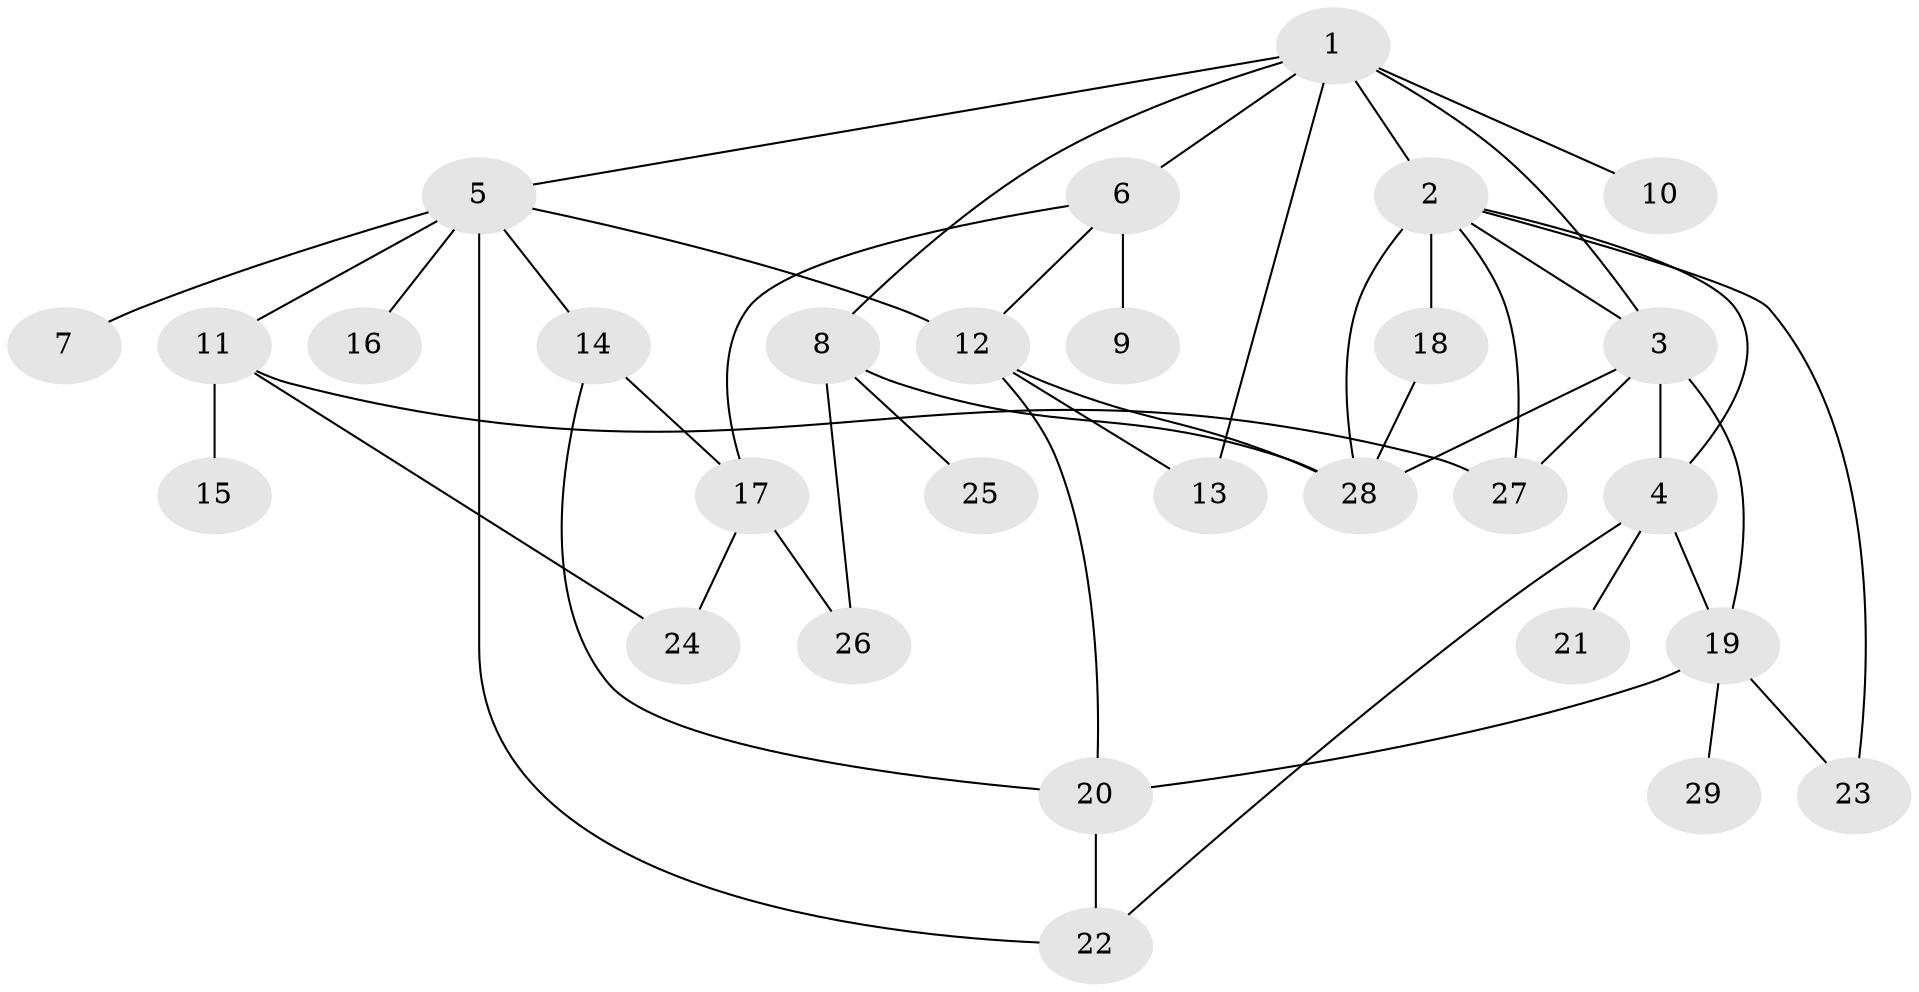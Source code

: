 // original degree distribution, {8: 0.017241379310344827, 4: 0.1206896551724138, 2: 0.3448275862068966, 7: 0.034482758620689655, 5: 0.08620689655172414, 3: 0.1896551724137931, 1: 0.20689655172413793}
// Generated by graph-tools (version 1.1) at 2025/34/03/09/25 02:34:27]
// undirected, 29 vertices, 47 edges
graph export_dot {
graph [start="1"]
  node [color=gray90,style=filled];
  1;
  2;
  3;
  4;
  5;
  6;
  7;
  8;
  9;
  10;
  11;
  12;
  13;
  14;
  15;
  16;
  17;
  18;
  19;
  20;
  21;
  22;
  23;
  24;
  25;
  26;
  27;
  28;
  29;
  1 -- 2 [weight=1.0];
  1 -- 3 [weight=2.0];
  1 -- 5 [weight=1.0];
  1 -- 6 [weight=1.0];
  1 -- 8 [weight=1.0];
  1 -- 10 [weight=1.0];
  1 -- 13 [weight=1.0];
  2 -- 3 [weight=1.0];
  2 -- 4 [weight=1.0];
  2 -- 18 [weight=2.0];
  2 -- 23 [weight=1.0];
  2 -- 27 [weight=1.0];
  2 -- 28 [weight=1.0];
  3 -- 4 [weight=1.0];
  3 -- 19 [weight=1.0];
  3 -- 27 [weight=1.0];
  3 -- 28 [weight=1.0];
  4 -- 19 [weight=1.0];
  4 -- 21 [weight=1.0];
  4 -- 22 [weight=1.0];
  5 -- 7 [weight=1.0];
  5 -- 11 [weight=1.0];
  5 -- 12 [weight=1.0];
  5 -- 14 [weight=1.0];
  5 -- 16 [weight=1.0];
  5 -- 22 [weight=1.0];
  6 -- 9 [weight=2.0];
  6 -- 12 [weight=1.0];
  6 -- 17 [weight=1.0];
  8 -- 25 [weight=1.0];
  8 -- 26 [weight=1.0];
  8 -- 28 [weight=1.0];
  11 -- 15 [weight=4.0];
  11 -- 24 [weight=1.0];
  11 -- 27 [weight=1.0];
  12 -- 13 [weight=1.0];
  12 -- 20 [weight=1.0];
  12 -- 28 [weight=1.0];
  14 -- 17 [weight=1.0];
  14 -- 20 [weight=1.0];
  17 -- 24 [weight=1.0];
  17 -- 26 [weight=1.0];
  18 -- 28 [weight=2.0];
  19 -- 20 [weight=1.0];
  19 -- 23 [weight=1.0];
  19 -- 29 [weight=1.0];
  20 -- 22 [weight=1.0];
}
